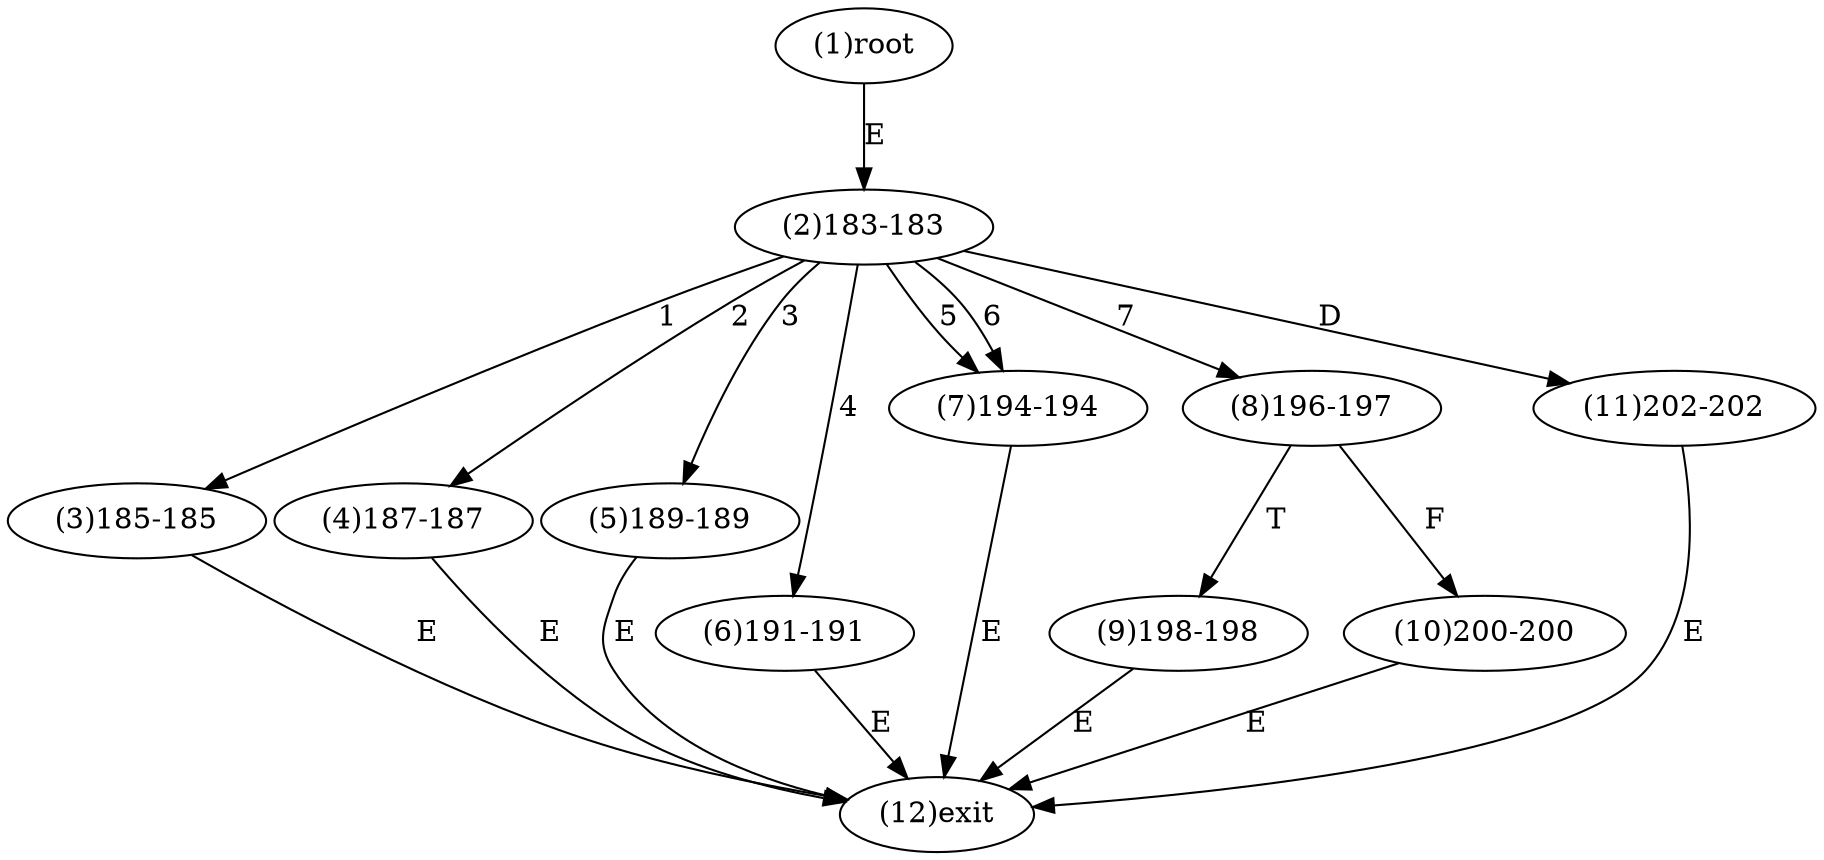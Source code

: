 digraph "" { 
1[ label="(1)root"];
2[ label="(2)183-183"];
3[ label="(3)185-185"];
4[ label="(4)187-187"];
5[ label="(5)189-189"];
6[ label="(6)191-191"];
7[ label="(7)194-194"];
8[ label="(8)196-197"];
9[ label="(9)198-198"];
10[ label="(10)200-200"];
11[ label="(11)202-202"];
12[ label="(12)exit"];
1->2[ label="E"];
2->3[ label="1"];
2->4[ label="2"];
2->5[ label="3"];
2->6[ label="4"];
2->7[ label="5"];
2->7[ label="6"];
2->8[ label="7"];
2->11[ label="D"];
3->12[ label="E"];
4->12[ label="E"];
5->12[ label="E"];
6->12[ label="E"];
7->12[ label="E"];
8->10[ label="F"];
8->9[ label="T"];
9->12[ label="E"];
10->12[ label="E"];
11->12[ label="E"];
}